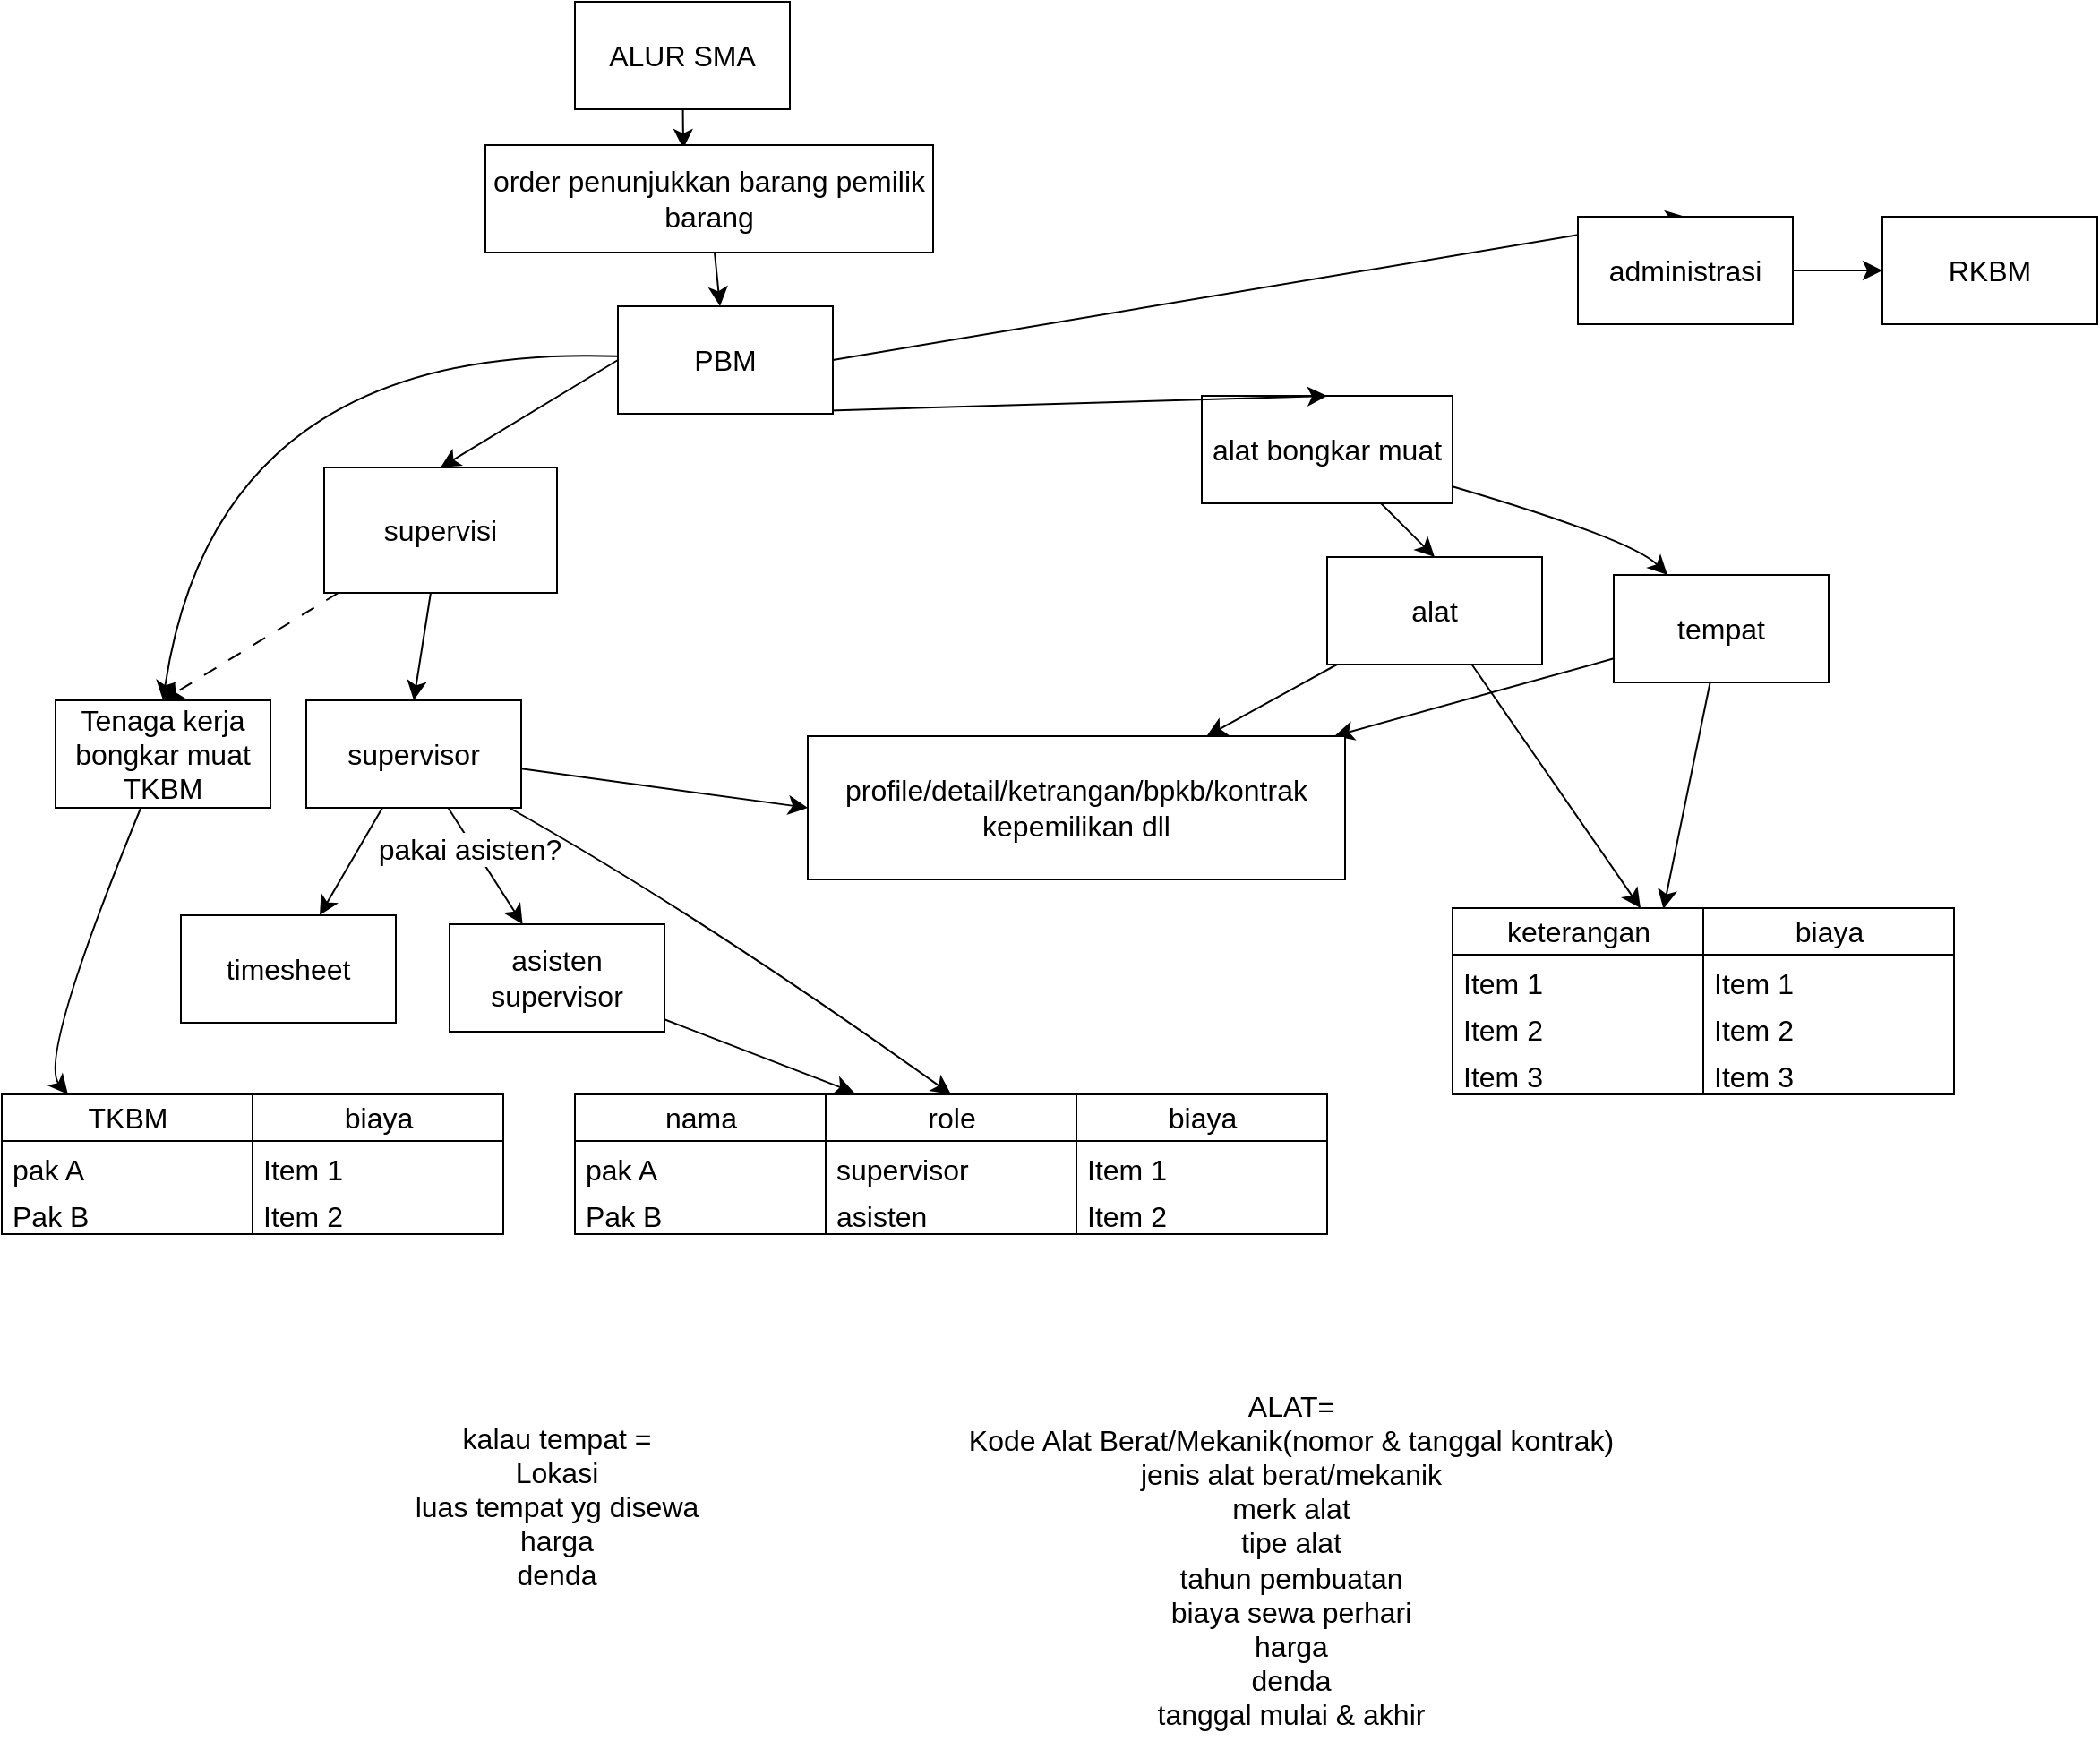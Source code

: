 <mxfile version="21.2.9" type="github">
  <diagram id="C5RBs43oDa-KdzZeNtuy" name="Page-1">
    <mxGraphModel dx="1434" dy="856" grid="1" gridSize="10" guides="1" tooltips="1" connect="1" arrows="1" fold="1" page="1" pageScale="1" pageWidth="827" pageHeight="1169" math="0" shadow="0">
      <root>
        <mxCell id="WIyWlLk6GJQsqaUBKTNV-0" />
        <mxCell id="WIyWlLk6GJQsqaUBKTNV-1" parent="WIyWlLk6GJQsqaUBKTNV-0" />
        <mxCell id="5s6abOLHgdyf84tz-Ydi-9" style="edgeStyle=none;curved=1;rounded=0;orthogonalLoop=1;jettySize=auto;html=1;entryX=0.442;entryY=0.033;entryDx=0;entryDy=0;entryPerimeter=0;fontSize=12;startSize=8;endSize=8;" parent="WIyWlLk6GJQsqaUBKTNV-1" source="5s6abOLHgdyf84tz-Ydi-0" target="5s6abOLHgdyf84tz-Ydi-8" edge="1">
          <mxGeometry relative="1" as="geometry" />
        </mxCell>
        <mxCell id="5s6abOLHgdyf84tz-Ydi-0" value="ALUR SMA" style="rounded=0;whiteSpace=wrap;html=1;fontSize=16;" parent="WIyWlLk6GJQsqaUBKTNV-1" vertex="1">
          <mxGeometry x="330" y="70" width="120" height="60" as="geometry" />
        </mxCell>
        <mxCell id="5s6abOLHgdyf84tz-Ydi-21" style="edgeStyle=none;curved=1;rounded=0;orthogonalLoop=1;jettySize=auto;html=1;entryX=0.5;entryY=0;entryDx=0;entryDy=0;fontSize=12;startSize=8;endSize=8;" parent="WIyWlLk6GJQsqaUBKTNV-1" source="5s6abOLHgdyf84tz-Ydi-1" target="5s6abOLHgdyf84tz-Ydi-4" edge="1">
          <mxGeometry relative="1" as="geometry" />
        </mxCell>
        <mxCell id="5s6abOLHgdyf84tz-Ydi-68" style="edgeStyle=none;curved=1;rounded=0;orthogonalLoop=1;jettySize=auto;html=1;entryX=0.5;entryY=0;entryDx=0;entryDy=0;fontSize=12;startSize=8;endSize=8;dashed=1;dashPattern=8 8;" parent="WIyWlLk6GJQsqaUBKTNV-1" source="5s6abOLHgdyf84tz-Ydi-1" target="5s6abOLHgdyf84tz-Ydi-19" edge="1">
          <mxGeometry relative="1" as="geometry" />
        </mxCell>
        <mxCell id="5s6abOLHgdyf84tz-Ydi-1" value="supervisi" style="rounded=0;whiteSpace=wrap;html=1;fontSize=16;" parent="WIyWlLk6GJQsqaUBKTNV-1" vertex="1">
          <mxGeometry x="190" y="330" width="130" height="70" as="geometry" />
        </mxCell>
        <mxCell id="5s6abOLHgdyf84tz-Ydi-24" style="edgeStyle=none;curved=1;rounded=0;orthogonalLoop=1;jettySize=auto;html=1;fontSize=12;startSize=8;endSize=8;" parent="WIyWlLk6GJQsqaUBKTNV-1" source="5s6abOLHgdyf84tz-Ydi-4" target="5s6abOLHgdyf84tz-Ydi-23" edge="1">
          <mxGeometry relative="1" as="geometry" />
        </mxCell>
        <mxCell id="5s6abOLHgdyf84tz-Ydi-26" style="edgeStyle=none;curved=1;rounded=0;orthogonalLoop=1;jettySize=auto;html=1;fontSize=12;startSize=8;endSize=8;" parent="WIyWlLk6GJQsqaUBKTNV-1" source="5s6abOLHgdyf84tz-Ydi-4" target="5s6abOLHgdyf84tz-Ydi-25" edge="1">
          <mxGeometry relative="1" as="geometry" />
        </mxCell>
        <mxCell id="5s6abOLHgdyf84tz-Ydi-27" value="pakai asisten?" style="edgeLabel;html=1;align=center;verticalAlign=middle;resizable=0;points=[];fontSize=16;" parent="5s6abOLHgdyf84tz-Ydi-26" vertex="1" connectable="0">
          <mxGeometry x="-0.341" y="-3" relative="1" as="geometry">
            <mxPoint as="offset" />
          </mxGeometry>
        </mxCell>
        <mxCell id="5s6abOLHgdyf84tz-Ydi-51" style="edgeStyle=none;curved=1;rounded=0;orthogonalLoop=1;jettySize=auto;html=1;entryX=0.5;entryY=0;entryDx=0;entryDy=0;fontSize=12;startSize=8;endSize=8;" parent="WIyWlLk6GJQsqaUBKTNV-1" source="5s6abOLHgdyf84tz-Ydi-4" target="5s6abOLHgdyf84tz-Ydi-48" edge="1">
          <mxGeometry relative="1" as="geometry">
            <Array as="points">
              <mxPoint x="400" y="580" />
            </Array>
          </mxGeometry>
        </mxCell>
        <mxCell id="5s6abOLHgdyf84tz-Ydi-71" style="edgeStyle=none;curved=1;rounded=0;orthogonalLoop=1;jettySize=auto;html=1;entryX=0;entryY=0.5;entryDx=0;entryDy=0;fontSize=12;startSize=8;endSize=8;" parent="WIyWlLk6GJQsqaUBKTNV-1" source="5s6abOLHgdyf84tz-Ydi-4" target="5s6abOLHgdyf84tz-Ydi-70" edge="1">
          <mxGeometry relative="1" as="geometry" />
        </mxCell>
        <mxCell id="5s6abOLHgdyf84tz-Ydi-4" value="supervisor" style="rounded=0;whiteSpace=wrap;html=1;fontSize=16;" parent="WIyWlLk6GJQsqaUBKTNV-1" vertex="1">
          <mxGeometry x="180" y="460" width="120" height="60" as="geometry" />
        </mxCell>
        <mxCell id="5s6abOLHgdyf84tz-Ydi-16" style="edgeStyle=none;curved=1;rounded=0;orthogonalLoop=1;jettySize=auto;html=1;entryX=0.5;entryY=0;entryDx=0;entryDy=0;fontSize=12;startSize=8;endSize=8;" parent="WIyWlLk6GJQsqaUBKTNV-1" source="5s6abOLHgdyf84tz-Ydi-7" target="5s6abOLHgdyf84tz-Ydi-15" edge="1">
          <mxGeometry relative="1" as="geometry" />
        </mxCell>
        <mxCell id="5s6abOLHgdyf84tz-Ydi-18" style="edgeStyle=none;curved=1;rounded=0;orthogonalLoop=1;jettySize=auto;html=1;fontSize=12;startSize=8;endSize=8;" parent="WIyWlLk6GJQsqaUBKTNV-1" source="5s6abOLHgdyf84tz-Ydi-7" target="5s6abOLHgdyf84tz-Ydi-17" edge="1">
          <mxGeometry relative="1" as="geometry">
            <Array as="points">
              <mxPoint x="920" y="370" />
            </Array>
          </mxGeometry>
        </mxCell>
        <mxCell id="5s6abOLHgdyf84tz-Ydi-7" value="alat bongkar muat" style="rounded=0;whiteSpace=wrap;html=1;fontSize=16;" parent="WIyWlLk6GJQsqaUBKTNV-1" vertex="1">
          <mxGeometry x="680" y="290" width="140" height="60" as="geometry" />
        </mxCell>
        <mxCell id="5s6abOLHgdyf84tz-Ydi-10" style="edgeStyle=none;curved=1;rounded=0;orthogonalLoop=1;jettySize=auto;html=1;entryX=0.5;entryY=0;entryDx=0;entryDy=0;fontSize=12;startSize=8;endSize=8;exitX=0;exitY=0.5;exitDx=0;exitDy=0;" parent="WIyWlLk6GJQsqaUBKTNV-1" source="5s6abOLHgdyf84tz-Ydi-64" target="5s6abOLHgdyf84tz-Ydi-1" edge="1">
          <mxGeometry relative="1" as="geometry" />
        </mxCell>
        <mxCell id="5s6abOLHgdyf84tz-Ydi-12" style="edgeStyle=none;curved=1;rounded=0;orthogonalLoop=1;jettySize=auto;html=1;entryX=0.5;entryY=0;entryDx=0;entryDy=0;fontSize=12;startSize=8;endSize=8;exitX=0.5;exitY=1;exitDx=0;exitDy=0;" parent="WIyWlLk6GJQsqaUBKTNV-1" source="5s6abOLHgdyf84tz-Ydi-64" target="5s6abOLHgdyf84tz-Ydi-7" edge="1">
          <mxGeometry relative="1" as="geometry" />
        </mxCell>
        <mxCell id="5s6abOLHgdyf84tz-Ydi-14" style="edgeStyle=none;curved=1;rounded=0;orthogonalLoop=1;jettySize=auto;html=1;entryX=0.5;entryY=0;entryDx=0;entryDy=0;fontSize=12;startSize=8;endSize=8;exitX=1;exitY=0.5;exitDx=0;exitDy=0;" parent="WIyWlLk6GJQsqaUBKTNV-1" source="5s6abOLHgdyf84tz-Ydi-64" target="5s6abOLHgdyf84tz-Ydi-13" edge="1">
          <mxGeometry relative="1" as="geometry" />
        </mxCell>
        <mxCell id="5s6abOLHgdyf84tz-Ydi-65" style="edgeStyle=none;curved=1;rounded=0;orthogonalLoop=1;jettySize=auto;html=1;fontSize=12;startSize=8;endSize=8;" parent="WIyWlLk6GJQsqaUBKTNV-1" source="5s6abOLHgdyf84tz-Ydi-8" target="5s6abOLHgdyf84tz-Ydi-64" edge="1">
          <mxGeometry relative="1" as="geometry" />
        </mxCell>
        <mxCell id="5s6abOLHgdyf84tz-Ydi-8" value="order penunjukkan barang pemilik barang" style="rounded=0;whiteSpace=wrap;html=1;fontSize=16;" parent="WIyWlLk6GJQsqaUBKTNV-1" vertex="1">
          <mxGeometry x="280" y="150" width="250" height="60" as="geometry" />
        </mxCell>
        <mxCell id="5s6abOLHgdyf84tz-Ydi-75" style="edgeStyle=none;curved=1;rounded=0;orthogonalLoop=1;jettySize=auto;html=1;fontSize=12;startSize=8;endSize=8;" parent="WIyWlLk6GJQsqaUBKTNV-1" source="5s6abOLHgdyf84tz-Ydi-13" target="5s6abOLHgdyf84tz-Ydi-74" edge="1">
          <mxGeometry relative="1" as="geometry" />
        </mxCell>
        <mxCell id="5s6abOLHgdyf84tz-Ydi-13" value="administrasi" style="rounded=0;whiteSpace=wrap;html=1;fontSize=16;" parent="WIyWlLk6GJQsqaUBKTNV-1" vertex="1">
          <mxGeometry x="890" y="190" width="120" height="60" as="geometry" />
        </mxCell>
        <mxCell id="5s6abOLHgdyf84tz-Ydi-72" style="edgeStyle=none;curved=1;rounded=0;orthogonalLoop=1;jettySize=auto;html=1;fontSize=12;startSize=8;endSize=8;" parent="WIyWlLk6GJQsqaUBKTNV-1" source="5s6abOLHgdyf84tz-Ydi-15" target="5s6abOLHgdyf84tz-Ydi-70" edge="1">
          <mxGeometry relative="1" as="geometry" />
        </mxCell>
        <mxCell id="5s6abOLHgdyf84tz-Ydi-86" style="edgeStyle=none;curved=1;rounded=0;orthogonalLoop=1;jettySize=auto;html=1;entryX=0.75;entryY=0;entryDx=0;entryDy=0;fontSize=12;startSize=8;endSize=8;" parent="WIyWlLk6GJQsqaUBKTNV-1" source="5s6abOLHgdyf84tz-Ydi-15" target="5s6abOLHgdyf84tz-Ydi-76" edge="1">
          <mxGeometry relative="1" as="geometry" />
        </mxCell>
        <mxCell id="5s6abOLHgdyf84tz-Ydi-15" value="alat" style="rounded=0;whiteSpace=wrap;html=1;fontSize=16;" parent="WIyWlLk6GJQsqaUBKTNV-1" vertex="1">
          <mxGeometry x="750" y="380" width="120" height="60" as="geometry" />
        </mxCell>
        <mxCell id="5s6abOLHgdyf84tz-Ydi-73" style="edgeStyle=none;curved=1;rounded=0;orthogonalLoop=1;jettySize=auto;html=1;fontSize=12;startSize=8;endSize=8;" parent="WIyWlLk6GJQsqaUBKTNV-1" source="5s6abOLHgdyf84tz-Ydi-17" target="5s6abOLHgdyf84tz-Ydi-70" edge="1">
          <mxGeometry relative="1" as="geometry" />
        </mxCell>
        <mxCell id="5s6abOLHgdyf84tz-Ydi-87" style="edgeStyle=none;curved=1;rounded=0;orthogonalLoop=1;jettySize=auto;html=1;entryX=0.841;entryY=0.005;entryDx=0;entryDy=0;entryPerimeter=0;fontSize=12;startSize=8;endSize=8;" parent="WIyWlLk6GJQsqaUBKTNV-1" source="5s6abOLHgdyf84tz-Ydi-17" target="5s6abOLHgdyf84tz-Ydi-76" edge="1">
          <mxGeometry relative="1" as="geometry" />
        </mxCell>
        <mxCell id="5s6abOLHgdyf84tz-Ydi-17" value="tempat" style="rounded=0;whiteSpace=wrap;html=1;fontSize=16;" parent="WIyWlLk6GJQsqaUBKTNV-1" vertex="1">
          <mxGeometry x="910" y="390" width="120" height="60" as="geometry" />
        </mxCell>
        <mxCell id="5s6abOLHgdyf84tz-Ydi-61" style="edgeStyle=none;curved=1;rounded=0;orthogonalLoop=1;jettySize=auto;html=1;fontSize=12;startSize=8;endSize=8;" parent="WIyWlLk6GJQsqaUBKTNV-1" source="5s6abOLHgdyf84tz-Ydi-19" target="5s6abOLHgdyf84tz-Ydi-52" edge="1">
          <mxGeometry relative="1" as="geometry">
            <Array as="points">
              <mxPoint x="30" y="660" />
            </Array>
          </mxGeometry>
        </mxCell>
        <mxCell id="5s6abOLHgdyf84tz-Ydi-19" value="Tenaga kerja bongkar muat TKBM" style="rounded=0;whiteSpace=wrap;html=1;fontSize=16;" parent="WIyWlLk6GJQsqaUBKTNV-1" vertex="1">
          <mxGeometry x="40" y="460" width="120" height="60" as="geometry" />
        </mxCell>
        <mxCell id="5s6abOLHgdyf84tz-Ydi-23" value="timesheet" style="rounded=0;whiteSpace=wrap;html=1;fontSize=16;" parent="WIyWlLk6GJQsqaUBKTNV-1" vertex="1">
          <mxGeometry x="110" y="580" width="120" height="60" as="geometry" />
        </mxCell>
        <mxCell id="5s6abOLHgdyf84tz-Ydi-69" style="edgeStyle=none;curved=1;rounded=0;orthogonalLoop=1;jettySize=auto;html=1;entryX=0.114;entryY=-0.013;entryDx=0;entryDy=0;entryPerimeter=0;fontSize=12;startSize=8;endSize=8;" parent="WIyWlLk6GJQsqaUBKTNV-1" source="5s6abOLHgdyf84tz-Ydi-25" target="5s6abOLHgdyf84tz-Ydi-48" edge="1">
          <mxGeometry relative="1" as="geometry" />
        </mxCell>
        <mxCell id="5s6abOLHgdyf84tz-Ydi-25" value="asisten supervisor" style="rounded=0;whiteSpace=wrap;html=1;fontSize=16;" parent="WIyWlLk6GJQsqaUBKTNV-1" vertex="1">
          <mxGeometry x="260" y="585" width="120" height="60" as="geometry" />
        </mxCell>
        <mxCell id="5s6abOLHgdyf84tz-Ydi-62" value="" style="group" parent="WIyWlLk6GJQsqaUBKTNV-1" vertex="1" connectable="0">
          <mxGeometry x="10" y="680" width="280" height="78" as="geometry" />
        </mxCell>
        <mxCell id="5s6abOLHgdyf84tz-Ydi-52" value="TKBM" style="swimlane;fontStyle=0;childLayout=stackLayout;horizontal=1;startSize=26;fillColor=none;horizontalStack=0;resizeParent=1;resizeParentMax=0;resizeLast=0;collapsible=1;marginBottom=0;html=1;fontSize=16;" parent="5s6abOLHgdyf84tz-Ydi-62" vertex="1">
          <mxGeometry width="140" height="78" as="geometry" />
        </mxCell>
        <mxCell id="5s6abOLHgdyf84tz-Ydi-53" value="pak A" style="text;strokeColor=none;fillColor=none;align=left;verticalAlign=top;spacingLeft=4;spacingRight=4;overflow=hidden;rotatable=0;points=[[0,0.5],[1,0.5]];portConstraint=eastwest;whiteSpace=wrap;html=1;fontSize=16;" parent="5s6abOLHgdyf84tz-Ydi-52" vertex="1">
          <mxGeometry y="26" width="140" height="26" as="geometry" />
        </mxCell>
        <mxCell id="5s6abOLHgdyf84tz-Ydi-54" value="Pak B" style="text;strokeColor=none;fillColor=none;align=left;verticalAlign=top;spacingLeft=4;spacingRight=4;overflow=hidden;rotatable=0;points=[[0,0.5],[1,0.5]];portConstraint=eastwest;whiteSpace=wrap;html=1;fontSize=16;" parent="5s6abOLHgdyf84tz-Ydi-52" vertex="1">
          <mxGeometry y="52" width="140" height="26" as="geometry" />
        </mxCell>
        <mxCell id="5s6abOLHgdyf84tz-Ydi-55" value="biaya" style="swimlane;fontStyle=0;childLayout=stackLayout;horizontal=1;startSize=26;fillColor=none;horizontalStack=0;resizeParent=1;resizeParentMax=0;resizeLast=0;collapsible=1;marginBottom=0;html=1;fontSize=16;" parent="5s6abOLHgdyf84tz-Ydi-62" vertex="1">
          <mxGeometry x="140" width="140" height="78" as="geometry" />
        </mxCell>
        <mxCell id="5s6abOLHgdyf84tz-Ydi-56" value="Item 1" style="text;strokeColor=none;fillColor=none;align=left;verticalAlign=top;spacingLeft=4;spacingRight=4;overflow=hidden;rotatable=0;points=[[0,0.5],[1,0.5]];portConstraint=eastwest;whiteSpace=wrap;html=1;fontSize=16;" parent="5s6abOLHgdyf84tz-Ydi-55" vertex="1">
          <mxGeometry y="26" width="140" height="26" as="geometry" />
        </mxCell>
        <mxCell id="5s6abOLHgdyf84tz-Ydi-57" value="Item 2" style="text;strokeColor=none;fillColor=none;align=left;verticalAlign=top;spacingLeft=4;spacingRight=4;overflow=hidden;rotatable=0;points=[[0,0.5],[1,0.5]];portConstraint=eastwest;whiteSpace=wrap;html=1;fontSize=16;" parent="5s6abOLHgdyf84tz-Ydi-55" vertex="1">
          <mxGeometry y="52" width="140" height="26" as="geometry" />
        </mxCell>
        <mxCell id="5s6abOLHgdyf84tz-Ydi-63" value="" style="group" parent="WIyWlLk6GJQsqaUBKTNV-1" vertex="1" connectable="0">
          <mxGeometry x="330" y="680" width="420" height="78" as="geometry" />
        </mxCell>
        <mxCell id="5s6abOLHgdyf84tz-Ydi-32" value="nama" style="swimlane;fontStyle=0;childLayout=stackLayout;horizontal=1;startSize=26;fillColor=none;horizontalStack=0;resizeParent=1;resizeParentMax=0;resizeLast=0;collapsible=1;marginBottom=0;html=1;fontSize=16;" parent="5s6abOLHgdyf84tz-Ydi-63" vertex="1">
          <mxGeometry width="140" height="78" as="geometry" />
        </mxCell>
        <mxCell id="5s6abOLHgdyf84tz-Ydi-33" value="pak A" style="text;strokeColor=none;fillColor=none;align=left;verticalAlign=top;spacingLeft=4;spacingRight=4;overflow=hidden;rotatable=0;points=[[0,0.5],[1,0.5]];portConstraint=eastwest;whiteSpace=wrap;html=1;fontSize=16;" parent="5s6abOLHgdyf84tz-Ydi-32" vertex="1">
          <mxGeometry y="26" width="140" height="26" as="geometry" />
        </mxCell>
        <mxCell id="5s6abOLHgdyf84tz-Ydi-34" value="Pak B" style="text;strokeColor=none;fillColor=none;align=left;verticalAlign=top;spacingLeft=4;spacingRight=4;overflow=hidden;rotatable=0;points=[[0,0.5],[1,0.5]];portConstraint=eastwest;whiteSpace=wrap;html=1;fontSize=16;" parent="5s6abOLHgdyf84tz-Ydi-32" vertex="1">
          <mxGeometry y="52" width="140" height="26" as="geometry" />
        </mxCell>
        <mxCell id="5s6abOLHgdyf84tz-Ydi-44" value="biaya" style="swimlane;fontStyle=0;childLayout=stackLayout;horizontal=1;startSize=26;fillColor=none;horizontalStack=0;resizeParent=1;resizeParentMax=0;resizeLast=0;collapsible=1;marginBottom=0;html=1;fontSize=16;" parent="5s6abOLHgdyf84tz-Ydi-63" vertex="1">
          <mxGeometry x="280" width="140" height="78" as="geometry" />
        </mxCell>
        <mxCell id="5s6abOLHgdyf84tz-Ydi-45" value="Item 1" style="text;strokeColor=none;fillColor=none;align=left;verticalAlign=top;spacingLeft=4;spacingRight=4;overflow=hidden;rotatable=0;points=[[0,0.5],[1,0.5]];portConstraint=eastwest;whiteSpace=wrap;html=1;fontSize=16;" parent="5s6abOLHgdyf84tz-Ydi-44" vertex="1">
          <mxGeometry y="26" width="140" height="26" as="geometry" />
        </mxCell>
        <mxCell id="5s6abOLHgdyf84tz-Ydi-46" value="Item 2" style="text;strokeColor=none;fillColor=none;align=left;verticalAlign=top;spacingLeft=4;spacingRight=4;overflow=hidden;rotatable=0;points=[[0,0.5],[1,0.5]];portConstraint=eastwest;whiteSpace=wrap;html=1;fontSize=16;" parent="5s6abOLHgdyf84tz-Ydi-44" vertex="1">
          <mxGeometry y="52" width="140" height="26" as="geometry" />
        </mxCell>
        <mxCell id="5s6abOLHgdyf84tz-Ydi-48" value="role" style="swimlane;fontStyle=0;childLayout=stackLayout;horizontal=1;startSize=26;fillColor=none;horizontalStack=0;resizeParent=1;resizeParentMax=0;resizeLast=0;collapsible=1;marginBottom=0;html=1;fontSize=16;" parent="5s6abOLHgdyf84tz-Ydi-63" vertex="1">
          <mxGeometry x="140" width="140" height="78" as="geometry" />
        </mxCell>
        <mxCell id="5s6abOLHgdyf84tz-Ydi-49" value="supervisor" style="text;strokeColor=none;fillColor=none;align=left;verticalAlign=top;spacingLeft=4;spacingRight=4;overflow=hidden;rotatable=0;points=[[0,0.5],[1,0.5]];portConstraint=eastwest;whiteSpace=wrap;html=1;fontSize=16;" parent="5s6abOLHgdyf84tz-Ydi-48" vertex="1">
          <mxGeometry y="26" width="140" height="26" as="geometry" />
        </mxCell>
        <mxCell id="5s6abOLHgdyf84tz-Ydi-50" value="asisten" style="text;strokeColor=none;fillColor=none;align=left;verticalAlign=top;spacingLeft=4;spacingRight=4;overflow=hidden;rotatable=0;points=[[0,0.5],[1,0.5]];portConstraint=eastwest;whiteSpace=wrap;html=1;fontSize=16;" parent="5s6abOLHgdyf84tz-Ydi-48" vertex="1">
          <mxGeometry y="52" width="140" height="26" as="geometry" />
        </mxCell>
        <mxCell id="5s6abOLHgdyf84tz-Ydi-67" style="edgeStyle=none;curved=1;rounded=0;orthogonalLoop=1;jettySize=auto;html=1;entryX=0.5;entryY=0;entryDx=0;entryDy=0;fontSize=12;startSize=8;endSize=8;" parent="WIyWlLk6GJQsqaUBKTNV-1" source="5s6abOLHgdyf84tz-Ydi-64" target="5s6abOLHgdyf84tz-Ydi-19" edge="1">
          <mxGeometry relative="1" as="geometry">
            <Array as="points">
              <mxPoint x="130" y="260" />
            </Array>
          </mxGeometry>
        </mxCell>
        <mxCell id="5s6abOLHgdyf84tz-Ydi-64" value="PBM" style="rounded=0;whiteSpace=wrap;html=1;fontSize=16;" parent="WIyWlLk6GJQsqaUBKTNV-1" vertex="1">
          <mxGeometry x="354" y="240" width="120" height="60" as="geometry" />
        </mxCell>
        <mxCell id="5s6abOLHgdyf84tz-Ydi-70" value="profile/detail/ketrangan/bpkb/kontrak kepemilikan dll" style="rounded=0;whiteSpace=wrap;html=1;fontSize=16;" parent="WIyWlLk6GJQsqaUBKTNV-1" vertex="1">
          <mxGeometry x="460" y="480" width="300" height="80" as="geometry" />
        </mxCell>
        <mxCell id="5s6abOLHgdyf84tz-Ydi-74" value="RKBM" style="rounded=0;whiteSpace=wrap;html=1;fontSize=16;" parent="WIyWlLk6GJQsqaUBKTNV-1" vertex="1">
          <mxGeometry x="1060" y="190" width="120" height="60" as="geometry" />
        </mxCell>
        <mxCell id="5s6abOLHgdyf84tz-Ydi-85" value="" style="group" parent="WIyWlLk6GJQsqaUBKTNV-1" vertex="1" connectable="0">
          <mxGeometry x="820" y="576" width="280" height="104" as="geometry" />
        </mxCell>
        <mxCell id="5s6abOLHgdyf84tz-Ydi-76" value="keterangan" style="swimlane;fontStyle=0;childLayout=stackLayout;horizontal=1;startSize=26;fillColor=none;horizontalStack=0;resizeParent=1;resizeParentMax=0;resizeLast=0;collapsible=1;marginBottom=0;html=1;fontSize=16;" parent="5s6abOLHgdyf84tz-Ydi-85" vertex="1">
          <mxGeometry width="140" height="104" as="geometry" />
        </mxCell>
        <mxCell id="5s6abOLHgdyf84tz-Ydi-77" value="Item 1" style="text;strokeColor=none;fillColor=none;align=left;verticalAlign=top;spacingLeft=4;spacingRight=4;overflow=hidden;rotatable=0;points=[[0,0.5],[1,0.5]];portConstraint=eastwest;whiteSpace=wrap;html=1;fontSize=16;" parent="5s6abOLHgdyf84tz-Ydi-76" vertex="1">
          <mxGeometry y="26" width="140" height="26" as="geometry" />
        </mxCell>
        <mxCell id="5s6abOLHgdyf84tz-Ydi-78" value="Item 2" style="text;strokeColor=none;fillColor=none;align=left;verticalAlign=top;spacingLeft=4;spacingRight=4;overflow=hidden;rotatable=0;points=[[0,0.5],[1,0.5]];portConstraint=eastwest;whiteSpace=wrap;html=1;fontSize=16;" parent="5s6abOLHgdyf84tz-Ydi-76" vertex="1">
          <mxGeometry y="52" width="140" height="26" as="geometry" />
        </mxCell>
        <mxCell id="5s6abOLHgdyf84tz-Ydi-79" value="Item 3" style="text;strokeColor=none;fillColor=none;align=left;verticalAlign=top;spacingLeft=4;spacingRight=4;overflow=hidden;rotatable=0;points=[[0,0.5],[1,0.5]];portConstraint=eastwest;whiteSpace=wrap;html=1;fontSize=16;" parent="5s6abOLHgdyf84tz-Ydi-76" vertex="1">
          <mxGeometry y="78" width="140" height="26" as="geometry" />
        </mxCell>
        <mxCell id="5s6abOLHgdyf84tz-Ydi-81" value="biaya" style="swimlane;fontStyle=0;childLayout=stackLayout;horizontal=1;startSize=26;fillColor=none;horizontalStack=0;resizeParent=1;resizeParentMax=0;resizeLast=0;collapsible=1;marginBottom=0;html=1;fontSize=16;" parent="5s6abOLHgdyf84tz-Ydi-85" vertex="1">
          <mxGeometry x="140" width="140" height="104" as="geometry" />
        </mxCell>
        <mxCell id="5s6abOLHgdyf84tz-Ydi-82" value="Item 1" style="text;strokeColor=none;fillColor=none;align=left;verticalAlign=top;spacingLeft=4;spacingRight=4;overflow=hidden;rotatable=0;points=[[0,0.5],[1,0.5]];portConstraint=eastwest;whiteSpace=wrap;html=1;fontSize=16;" parent="5s6abOLHgdyf84tz-Ydi-81" vertex="1">
          <mxGeometry y="26" width="140" height="26" as="geometry" />
        </mxCell>
        <mxCell id="5s6abOLHgdyf84tz-Ydi-83" value="Item 2" style="text;strokeColor=none;fillColor=none;align=left;verticalAlign=top;spacingLeft=4;spacingRight=4;overflow=hidden;rotatable=0;points=[[0,0.5],[1,0.5]];portConstraint=eastwest;whiteSpace=wrap;html=1;fontSize=16;" parent="5s6abOLHgdyf84tz-Ydi-81" vertex="1">
          <mxGeometry y="52" width="140" height="26" as="geometry" />
        </mxCell>
        <mxCell id="5s6abOLHgdyf84tz-Ydi-84" value="Item 3" style="text;strokeColor=none;fillColor=none;align=left;verticalAlign=top;spacingLeft=4;spacingRight=4;overflow=hidden;rotatable=0;points=[[0,0.5],[1,0.5]];portConstraint=eastwest;whiteSpace=wrap;html=1;fontSize=16;" parent="5s6abOLHgdyf84tz-Ydi-81" vertex="1">
          <mxGeometry y="78" width="140" height="26" as="geometry" />
        </mxCell>
        <mxCell id="vIYWNm9oliBbQOSE9BnP-0" value="kalau tempat =&lt;br&gt;Lokasi&lt;br&gt;luas tempat yg disewa&lt;br&gt;harga&lt;br&gt;denda" style="text;html=1;strokeColor=none;fillColor=none;align=center;verticalAlign=middle;whiteSpace=wrap;rounded=0;fontSize=16;" vertex="1" parent="WIyWlLk6GJQsqaUBKTNV-1">
          <mxGeometry x="110" y="860" width="420" height="100" as="geometry" />
        </mxCell>
        <mxCell id="vIYWNm9oliBbQOSE9BnP-1" value="ALAT=&lt;br&gt;Kode Alat Berat/Mekanik(nomor &amp;amp; tanggal kontrak)&lt;br style=&quot;border-color: var(--border-color);&quot;&gt;jenis alat berat/mekanik&lt;br&gt;merk alat&lt;br&gt;tipe alat&lt;br&gt;tahun pembuatan&lt;br&gt;biaya sewa perhari&lt;br&gt;harga&lt;br&gt;denda&lt;br&gt;tanggal mulai &amp;amp; akhir" style="text;html=1;strokeColor=none;fillColor=none;align=center;verticalAlign=middle;whiteSpace=wrap;rounded=0;fontSize=16;" vertex="1" parent="WIyWlLk6GJQsqaUBKTNV-1">
          <mxGeometry x="500" y="840" width="460" height="200" as="geometry" />
        </mxCell>
      </root>
    </mxGraphModel>
  </diagram>
</mxfile>
